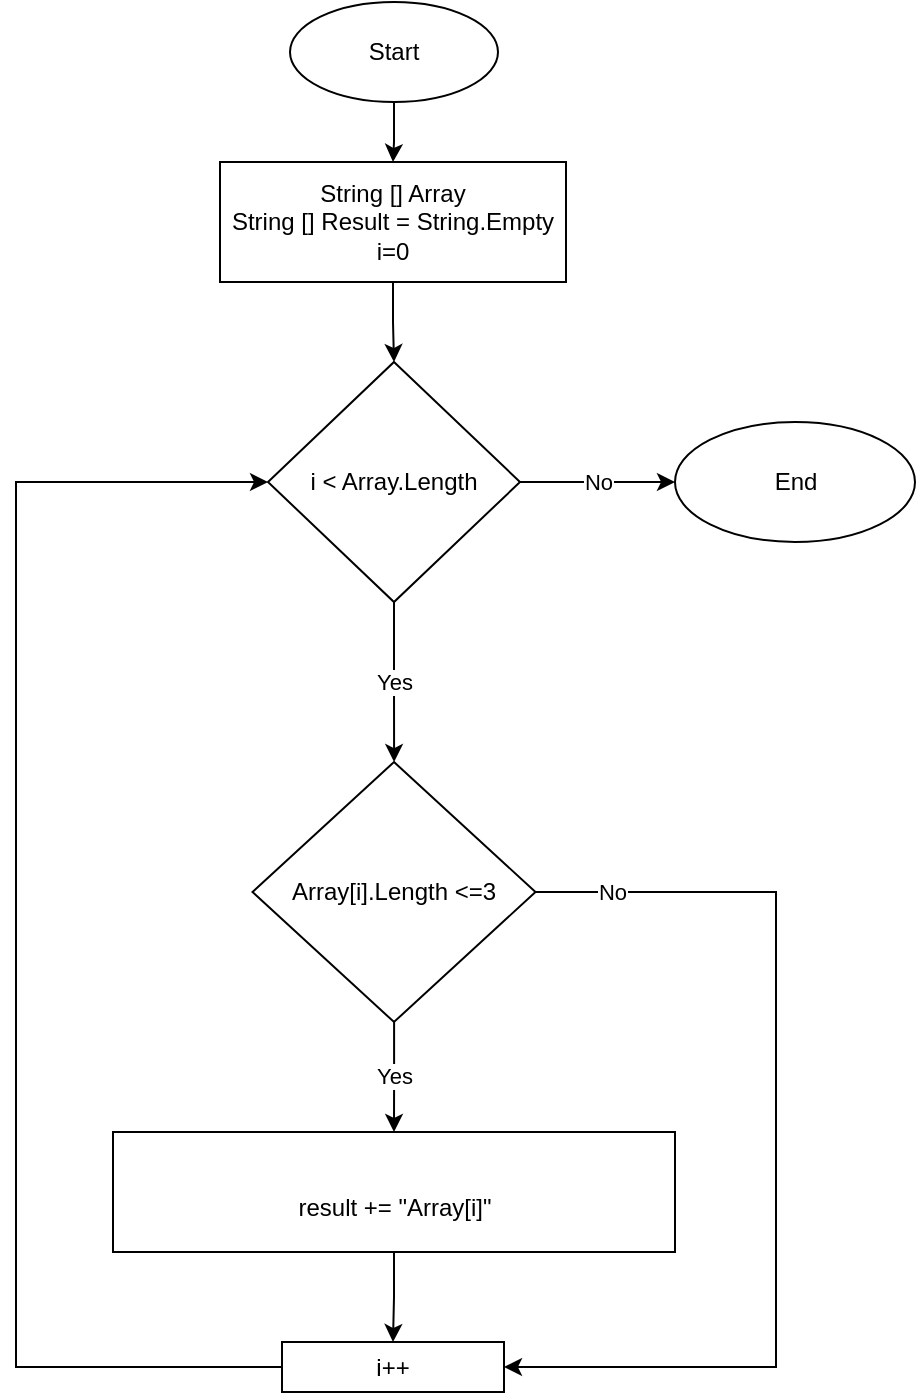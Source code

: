 <mxfile version="20.3.3" type="device"><diagram id="cZ75pCiACVcApXJA6pmA" name="Страница 1"><mxGraphModel dx="1422" dy="762" grid="1" gridSize="10" guides="1" tooltips="1" connect="1" arrows="1" fold="1" page="1" pageScale="1" pageWidth="827" pageHeight="1169" math="0" shadow="0"><root><mxCell id="0"/><mxCell id="1" parent="0"/><mxCell id="wfw4fuBkYqhZUgHq9weL-17" value="" style="edgeStyle=orthogonalEdgeStyle;rounded=0;orthogonalLoop=1;jettySize=auto;html=1;" edge="1" parent="1" source="wfw4fuBkYqhZUgHq9weL-2" target="wfw4fuBkYqhZUgHq9weL-4"><mxGeometry relative="1" as="geometry"/></mxCell><mxCell id="wfw4fuBkYqhZUgHq9weL-2" value="String [] Array&lt;br&gt;String [] Result = String.Empty&lt;br&gt;i=0" style="rounded=0;whiteSpace=wrap;html=1;" vertex="1" parent="1"><mxGeometry x="332" y="100" width="173" height="60" as="geometry"/></mxCell><mxCell id="wfw4fuBkYqhZUgHq9weL-16" style="edgeStyle=orthogonalEdgeStyle;rounded=0;orthogonalLoop=1;jettySize=auto;html=1;entryX=0.5;entryY=0;entryDx=0;entryDy=0;" edge="1" parent="1" source="wfw4fuBkYqhZUgHq9weL-3" target="wfw4fuBkYqhZUgHq9weL-2"><mxGeometry relative="1" as="geometry"/></mxCell><mxCell id="wfw4fuBkYqhZUgHq9weL-3" value="Start" style="ellipse;whiteSpace=wrap;html=1;" vertex="1" parent="1"><mxGeometry x="367" y="20" width="104" height="50" as="geometry"/></mxCell><mxCell id="wfw4fuBkYqhZUgHq9weL-6" value="Yes" style="edgeStyle=orthogonalEdgeStyle;rounded=0;orthogonalLoop=1;jettySize=auto;html=1;" edge="1" parent="1" source="wfw4fuBkYqhZUgHq9weL-4" target="wfw4fuBkYqhZUgHq9weL-5"><mxGeometry relative="1" as="geometry"/></mxCell><mxCell id="wfw4fuBkYqhZUgHq9weL-8" value="No" style="edgeStyle=orthogonalEdgeStyle;rounded=0;orthogonalLoop=1;jettySize=auto;html=1;" edge="1" parent="1" source="wfw4fuBkYqhZUgHq9weL-4" target="wfw4fuBkYqhZUgHq9weL-7"><mxGeometry relative="1" as="geometry"/></mxCell><mxCell id="wfw4fuBkYqhZUgHq9weL-4" value="i &amp;lt; Array.Length" style="rhombus;whiteSpace=wrap;html=1;" vertex="1" parent="1"><mxGeometry x="356" y="200" width="126" height="120" as="geometry"/></mxCell><mxCell id="wfw4fuBkYqhZUgHq9weL-10" value="Yes" style="edgeStyle=orthogonalEdgeStyle;rounded=0;orthogonalLoop=1;jettySize=auto;html=1;" edge="1" parent="1" source="wfw4fuBkYqhZUgHq9weL-5" target="wfw4fuBkYqhZUgHq9weL-9"><mxGeometry relative="1" as="geometry"/></mxCell><mxCell id="wfw4fuBkYqhZUgHq9weL-5" value="Array[i].Length &amp;lt;=3" style="rhombus;whiteSpace=wrap;html=1;" vertex="1" parent="1"><mxGeometry x="348.25" y="400" width="141.5" height="130" as="geometry"/></mxCell><mxCell id="wfw4fuBkYqhZUgHq9weL-7" value="End" style="ellipse;whiteSpace=wrap;html=1;" vertex="1" parent="1"><mxGeometry x="559.5" y="230" width="120" height="60" as="geometry"/></mxCell><mxCell id="wfw4fuBkYqhZUgHq9weL-12" value="" style="edgeStyle=orthogonalEdgeStyle;rounded=0;orthogonalLoop=1;jettySize=auto;html=1;" edge="1" parent="1" source="wfw4fuBkYqhZUgHq9weL-9" target="wfw4fuBkYqhZUgHq9weL-11"><mxGeometry relative="1" as="geometry"/></mxCell><mxCell id="wfw4fuBkYqhZUgHq9weL-13" value="No" style="edgeStyle=orthogonalEdgeStyle;rounded=0;orthogonalLoop=1;jettySize=auto;html=1;entryX=1;entryY=0.5;entryDx=0;entryDy=0;exitX=1;exitY=0.5;exitDx=0;exitDy=0;" edge="1" parent="1" source="wfw4fuBkYqhZUgHq9weL-5" target="wfw4fuBkYqhZUgHq9weL-11"><mxGeometry x="-0.85" relative="1" as="geometry"><mxPoint x="600" y="710" as="targetPoint"/><Array as="points"><mxPoint x="610" y="465"/><mxPoint x="610" y="703"/></Array><mxPoint x="1" as="offset"/></mxGeometry></mxCell><mxCell id="wfw4fuBkYqhZUgHq9weL-9" value="&lt;br&gt;result += &quot;Array[i]&quot;" style="whiteSpace=wrap;html=1;" vertex="1" parent="1"><mxGeometry x="278.5" y="585" width="281" height="60" as="geometry"/></mxCell><mxCell id="wfw4fuBkYqhZUgHq9weL-18" style="edgeStyle=orthogonalEdgeStyle;rounded=0;orthogonalLoop=1;jettySize=auto;html=1;entryX=0;entryY=0.5;entryDx=0;entryDy=0;" edge="1" parent="1" source="wfw4fuBkYqhZUgHq9weL-11" target="wfw4fuBkYqhZUgHq9weL-4"><mxGeometry relative="1" as="geometry"><mxPoint x="230" y="550" as="targetPoint"/><Array as="points"><mxPoint x="230" y="703"/><mxPoint x="230" y="260"/></Array></mxGeometry></mxCell><mxCell id="wfw4fuBkYqhZUgHq9weL-11" value="i++" style="whiteSpace=wrap;html=1;" vertex="1" parent="1"><mxGeometry x="363" y="690" width="111" height="25" as="geometry"/></mxCell></root></mxGraphModel></diagram></mxfile>